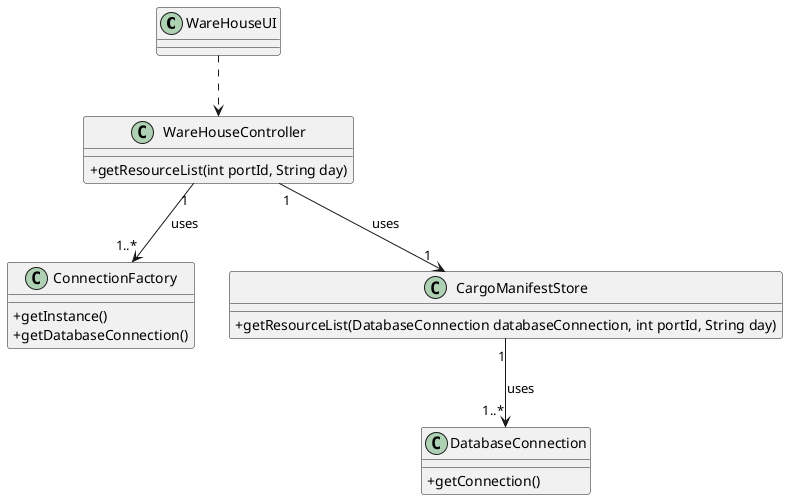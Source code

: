 @startuml
skinparam classAttributeIconSize 0

class WareHouseUI{
}

class WareHouseController {
+ getResourceList(int portId, String day)
}

class ConnectionFactory {
+ getInstance()
+ getDatabaseConnection()
}

class CargoManifestStore {
+ getResourceList(DatabaseConnection databaseConnection, int portId, String day)
}

class DatabaseConnection {
+ getConnection()
}

WareHouseController <.up. WareHouseUI
WareHouseController "1" --> "1..*" ConnectionFactory : uses
WareHouseController "1" --> "1" CargoManifestStore : uses
CargoManifestStore "1" --> "1..*" DatabaseConnection : uses



@enduml
